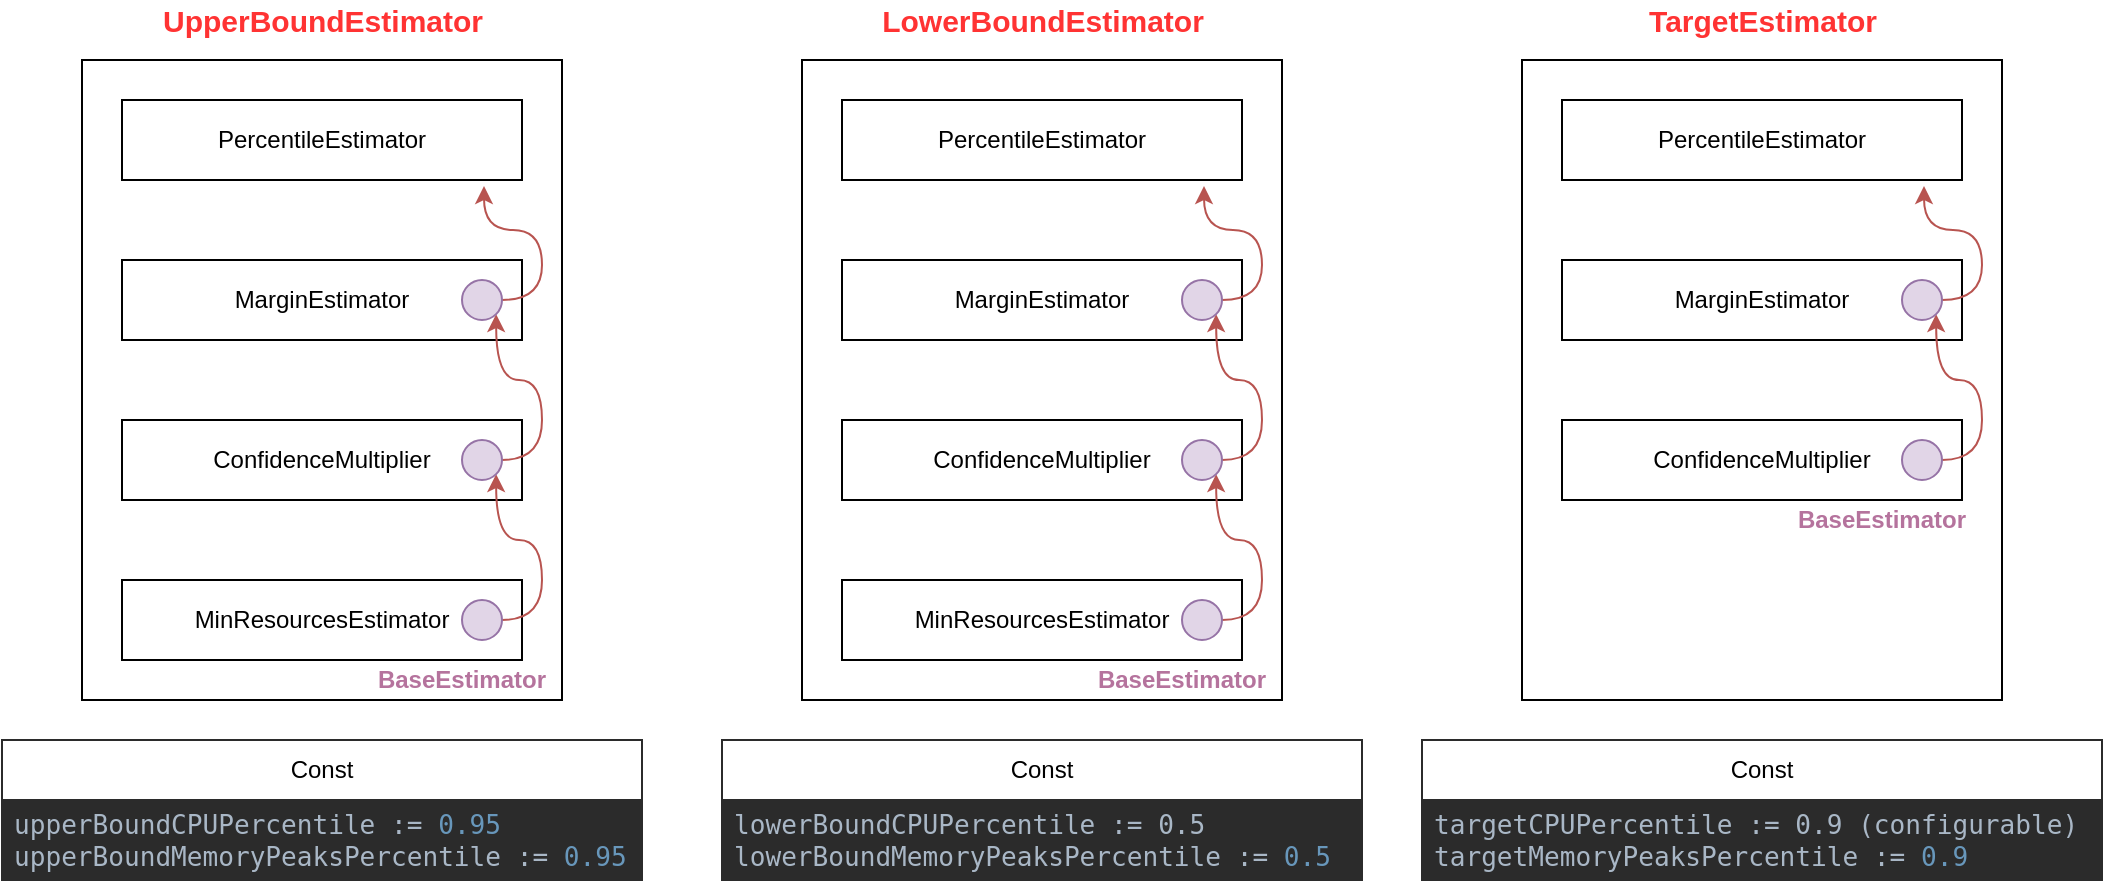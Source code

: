 <mxfile version="21.6.8" type="device">
  <diagram name="第 1 页" id="H-BNHK1wO-iDl2HKhUWB">
    <mxGraphModel dx="1026" dy="743" grid="1" gridSize="10" guides="1" tooltips="1" connect="1" arrows="1" fold="1" page="1" pageScale="1" pageWidth="827" pageHeight="1169" background="none" math="0" shadow="0">
      <root>
        <mxCell id="0" />
        <mxCell id="1" parent="0" />
        <mxCell id="Ky39L7HR0Ecmta5ytGhC-24" value="" style="rounded=0;whiteSpace=wrap;html=1;" vertex="1" parent="1">
          <mxGeometry x="140" y="60" width="240" height="320" as="geometry" />
        </mxCell>
        <mxCell id="Ky39L7HR0Ecmta5ytGhC-1" value="PercentileEstimator" style="rounded=0;whiteSpace=wrap;html=1;" vertex="1" parent="1">
          <mxGeometry x="160" y="80" width="200" height="40" as="geometry" />
        </mxCell>
        <mxCell id="Ky39L7HR0Ecmta5ytGhC-2" value="MarginEstimator" style="rounded=0;whiteSpace=wrap;html=1;" vertex="1" parent="1">
          <mxGeometry x="160" y="160" width="200" height="40" as="geometry" />
        </mxCell>
        <mxCell id="Ky39L7HR0Ecmta5ytGhC-3" value="ConfidenceMultiplier" style="rounded=0;whiteSpace=wrap;html=1;" vertex="1" parent="1">
          <mxGeometry x="160" y="240" width="200" height="40" as="geometry" />
        </mxCell>
        <mxCell id="Ky39L7HR0Ecmta5ytGhC-4" value="MinResourcesEstimator" style="rounded=0;whiteSpace=wrap;html=1;" vertex="1" parent="1">
          <mxGeometry x="160" y="320" width="200" height="40" as="geometry" />
        </mxCell>
        <mxCell id="Ky39L7HR0Ecmta5ytGhC-12" style="edgeStyle=orthogonalEdgeStyle;orthogonalLoop=1;jettySize=auto;html=1;exitX=1;exitY=0.5;exitDx=0;exitDy=0;entryX=1;entryY=1;entryDx=0;entryDy=0;curved=1;fillColor=#f8cecc;strokeColor=#b85450;" edge="1" parent="1" source="Ky39L7HR0Ecmta5ytGhC-5" target="Ky39L7HR0Ecmta5ytGhC-6">
          <mxGeometry relative="1" as="geometry" />
        </mxCell>
        <mxCell id="Ky39L7HR0Ecmta5ytGhC-5" value="" style="ellipse;whiteSpace=wrap;html=1;aspect=fixed;fillColor=#e1d5e7;strokeColor=#9673a6;" vertex="1" parent="1">
          <mxGeometry x="330" y="330" width="20" height="20" as="geometry" />
        </mxCell>
        <mxCell id="Ky39L7HR0Ecmta5ytGhC-14" style="edgeStyle=orthogonalEdgeStyle;orthogonalLoop=1;jettySize=auto;html=1;exitX=1;exitY=0.5;exitDx=0;exitDy=0;entryX=1;entryY=1;entryDx=0;entryDy=0;curved=1;fillColor=#f8cecc;strokeColor=#b85450;" edge="1" parent="1" source="Ky39L7HR0Ecmta5ytGhC-6" target="Ky39L7HR0Ecmta5ytGhC-7">
          <mxGeometry relative="1" as="geometry" />
        </mxCell>
        <mxCell id="Ky39L7HR0Ecmta5ytGhC-6" value="" style="ellipse;whiteSpace=wrap;html=1;aspect=fixed;fillColor=#e1d5e7;strokeColor=#9673a6;" vertex="1" parent="1">
          <mxGeometry x="330" y="250" width="20" height="20" as="geometry" />
        </mxCell>
        <mxCell id="Ky39L7HR0Ecmta5ytGhC-15" style="edgeStyle=orthogonalEdgeStyle;orthogonalLoop=1;jettySize=auto;html=1;exitX=1;exitY=0.5;exitDx=0;exitDy=0;entryX=0.905;entryY=1.075;entryDx=0;entryDy=0;entryPerimeter=0;curved=1;fillColor=#f8cecc;strokeColor=#b85450;" edge="1" parent="1" source="Ky39L7HR0Ecmta5ytGhC-7" target="Ky39L7HR0Ecmta5ytGhC-1">
          <mxGeometry relative="1" as="geometry" />
        </mxCell>
        <mxCell id="Ky39L7HR0Ecmta5ytGhC-7" value="" style="ellipse;whiteSpace=wrap;html=1;aspect=fixed;fillColor=#e1d5e7;strokeColor=#9673a6;" vertex="1" parent="1">
          <mxGeometry x="330" y="170" width="20" height="20" as="geometry" />
        </mxCell>
        <mxCell id="Ky39L7HR0Ecmta5ytGhC-8" value="BaseEstimator" style="text;html=1;strokeColor=none;fillColor=none;align=center;verticalAlign=middle;whiteSpace=wrap;rounded=0;fontStyle=1;fontColor=#B5739D;" vertex="1" parent="1">
          <mxGeometry x="280" y="360" width="100" height="20" as="geometry" />
        </mxCell>
        <mxCell id="Ky39L7HR0Ecmta5ytGhC-16" value="Const" style="swimlane;fontStyle=0;childLayout=stackLayout;horizontal=1;startSize=30;horizontalStack=0;resizeParent=1;resizeParentMax=0;resizeLast=0;collapsible=1;marginBottom=0;whiteSpace=wrap;html=1;strokeColor=#2b2b2b;swimlaneFillColor=none;rounded=0;" vertex="1" parent="1">
          <mxGeometry x="100" y="400" width="320" height="70" as="geometry">
            <mxRectangle x="400" y="30" width="70" height="30" as="alternateBounds" />
          </mxGeometry>
        </mxCell>
        <mxCell id="Ky39L7HR0Ecmta5ytGhC-18" value="&lt;div style=&quot;background-color: rgb(43, 43, 43); color: rgb(169, 183, 198); font-family: &amp;quot;JetBrains Mono&amp;quot;, monospace; font-size: 9.8pt;&quot;&gt;&lt;span style=&quot;font-size: 9.8pt;&quot;&gt;upperBoundCPUPercentile := &lt;/span&gt;&lt;span style=&quot;font-size: 9.8pt; color: rgb(104, 151, 187);&quot;&gt;0.95&lt;/span&gt;&lt;/div&gt;&lt;div style=&quot;background-color: rgb(43, 43, 43); color: rgb(169, 183, 198); font-family: &amp;quot;JetBrains Mono&amp;quot;, monospace; font-size: 9.8pt;&quot;&gt;upperBoundMemoryPeaksPercentile := &lt;span style=&quot;color:#6897bb;&quot;&gt;0.95&lt;/span&gt;&lt;/div&gt;" style="text;strokeColor=none;fillColor=#2B2B2B;align=left;verticalAlign=middle;spacingLeft=4;spacingRight=4;overflow=hidden;points=[[0,0.5],[1,0.5]];portConstraint=eastwest;rotatable=0;whiteSpace=wrap;html=1;gradientColor=none;" vertex="1" parent="Ky39L7HR0Ecmta5ytGhC-16">
          <mxGeometry y="30" width="320" height="40" as="geometry" />
        </mxCell>
        <mxCell id="Ky39L7HR0Ecmta5ytGhC-25" value="UpperBoundEstimator" style="text;html=1;strokeColor=none;fillColor=none;align=center;verticalAlign=middle;whiteSpace=wrap;rounded=0;fontStyle=1;fontColor=#FF3333;fontSize=15;" vertex="1" parent="1">
          <mxGeometry x="172.5" y="30" width="175" height="20" as="geometry" />
        </mxCell>
        <mxCell id="Ky39L7HR0Ecmta5ytGhC-26" value="" style="rounded=0;whiteSpace=wrap;html=1;" vertex="1" parent="1">
          <mxGeometry x="500" y="60" width="240" height="320" as="geometry" />
        </mxCell>
        <mxCell id="Ky39L7HR0Ecmta5ytGhC-27" value="PercentileEstimator" style="rounded=0;whiteSpace=wrap;html=1;" vertex="1" parent="1">
          <mxGeometry x="520" y="80" width="200" height="40" as="geometry" />
        </mxCell>
        <mxCell id="Ky39L7HR0Ecmta5ytGhC-28" value="MarginEstimator" style="rounded=0;whiteSpace=wrap;html=1;" vertex="1" parent="1">
          <mxGeometry x="520" y="160" width="200" height="40" as="geometry" />
        </mxCell>
        <mxCell id="Ky39L7HR0Ecmta5ytGhC-29" value="ConfidenceMultiplier" style="rounded=0;whiteSpace=wrap;html=1;" vertex="1" parent="1">
          <mxGeometry x="520" y="240" width="200" height="40" as="geometry" />
        </mxCell>
        <mxCell id="Ky39L7HR0Ecmta5ytGhC-30" value="MinResourcesEstimator" style="rounded=0;whiteSpace=wrap;html=1;" vertex="1" parent="1">
          <mxGeometry x="520" y="320" width="200" height="40" as="geometry" />
        </mxCell>
        <mxCell id="Ky39L7HR0Ecmta5ytGhC-31" style="edgeStyle=orthogonalEdgeStyle;orthogonalLoop=1;jettySize=auto;html=1;exitX=1;exitY=0.5;exitDx=0;exitDy=0;entryX=1;entryY=1;entryDx=0;entryDy=0;curved=1;fillColor=#f8cecc;strokeColor=#b85450;" edge="1" parent="1" source="Ky39L7HR0Ecmta5ytGhC-32" target="Ky39L7HR0Ecmta5ytGhC-34">
          <mxGeometry relative="1" as="geometry" />
        </mxCell>
        <mxCell id="Ky39L7HR0Ecmta5ytGhC-32" value="" style="ellipse;whiteSpace=wrap;html=1;aspect=fixed;fillColor=#e1d5e7;strokeColor=#9673a6;" vertex="1" parent="1">
          <mxGeometry x="690" y="330" width="20" height="20" as="geometry" />
        </mxCell>
        <mxCell id="Ky39L7HR0Ecmta5ytGhC-33" style="edgeStyle=orthogonalEdgeStyle;orthogonalLoop=1;jettySize=auto;html=1;exitX=1;exitY=0.5;exitDx=0;exitDy=0;entryX=1;entryY=1;entryDx=0;entryDy=0;curved=1;fillColor=#f8cecc;strokeColor=#b85450;" edge="1" parent="1" source="Ky39L7HR0Ecmta5ytGhC-34" target="Ky39L7HR0Ecmta5ytGhC-36">
          <mxGeometry relative="1" as="geometry" />
        </mxCell>
        <mxCell id="Ky39L7HR0Ecmta5ytGhC-34" value="" style="ellipse;whiteSpace=wrap;html=1;aspect=fixed;fillColor=#e1d5e7;strokeColor=#9673a6;" vertex="1" parent="1">
          <mxGeometry x="690" y="250" width="20" height="20" as="geometry" />
        </mxCell>
        <mxCell id="Ky39L7HR0Ecmta5ytGhC-35" style="edgeStyle=orthogonalEdgeStyle;orthogonalLoop=1;jettySize=auto;html=1;exitX=1;exitY=0.5;exitDx=0;exitDy=0;entryX=0.905;entryY=1.075;entryDx=0;entryDy=0;entryPerimeter=0;curved=1;fillColor=#f8cecc;strokeColor=#b85450;" edge="1" parent="1" source="Ky39L7HR0Ecmta5ytGhC-36" target="Ky39L7HR0Ecmta5ytGhC-27">
          <mxGeometry relative="1" as="geometry" />
        </mxCell>
        <mxCell id="Ky39L7HR0Ecmta5ytGhC-36" value="" style="ellipse;whiteSpace=wrap;html=1;aspect=fixed;fillColor=#e1d5e7;strokeColor=#9673a6;" vertex="1" parent="1">
          <mxGeometry x="690" y="170" width="20" height="20" as="geometry" />
        </mxCell>
        <mxCell id="Ky39L7HR0Ecmta5ytGhC-37" value="BaseEstimator" style="text;html=1;strokeColor=none;fillColor=none;align=center;verticalAlign=middle;whiteSpace=wrap;rounded=0;fontStyle=1;fontColor=#B5739D;" vertex="1" parent="1">
          <mxGeometry x="640" y="360" width="100" height="20" as="geometry" />
        </mxCell>
        <mxCell id="Ky39L7HR0Ecmta5ytGhC-38" value="Const" style="swimlane;fontStyle=0;childLayout=stackLayout;horizontal=1;startSize=30;horizontalStack=0;resizeParent=1;resizeParentMax=0;resizeLast=0;collapsible=1;marginBottom=0;whiteSpace=wrap;html=1;strokeColor=#2b2b2b;swimlaneFillColor=none;rounded=0;" vertex="1" parent="1">
          <mxGeometry x="460" y="400" width="320" height="70" as="geometry">
            <mxRectangle x="400" y="30" width="70" height="30" as="alternateBounds" />
          </mxGeometry>
        </mxCell>
        <mxCell id="Ky39L7HR0Ecmta5ytGhC-39" value="&lt;div style=&quot;background-color: rgb(43, 43, 43); color: rgb(169, 183, 198); font-family: &amp;quot;JetBrains Mono&amp;quot;, monospace; font-size: 9.8pt;&quot;&gt;&lt;span style=&quot;font-size: 9.8pt;&quot;&gt;lowerBoundCPUPercentile := 0.5&lt;/span&gt;&lt;/div&gt;&lt;div style=&quot;background-color: rgb(43, 43, 43); color: rgb(169, 183, 198); font-family: &amp;quot;JetBrains Mono&amp;quot;, monospace; font-size: 9.8pt;&quot;&gt;lowerBoundMemoryPeaksPercentile := &lt;span style=&quot;color:#6897bb;&quot;&gt;0.5&lt;/span&gt;&lt;br&gt;&lt;/div&gt;" style="text;strokeColor=none;fillColor=#2B2B2B;align=left;verticalAlign=middle;spacingLeft=4;spacingRight=4;overflow=hidden;points=[[0,0.5],[1,0.5]];portConstraint=eastwest;rotatable=0;whiteSpace=wrap;html=1;gradientColor=none;" vertex="1" parent="Ky39L7HR0Ecmta5ytGhC-38">
          <mxGeometry y="30" width="320" height="40" as="geometry" />
        </mxCell>
        <mxCell id="Ky39L7HR0Ecmta5ytGhC-40" value="LowerBoundEstimator" style="text;html=1;strokeColor=none;fillColor=none;align=center;verticalAlign=middle;whiteSpace=wrap;rounded=0;fontStyle=1;fontColor=#FF3333;fontSize=15;" vertex="1" parent="1">
          <mxGeometry x="532.5" y="30" width="175" height="20" as="geometry" />
        </mxCell>
        <mxCell id="Ky39L7HR0Ecmta5ytGhC-42" value="" style="rounded=0;whiteSpace=wrap;html=1;" vertex="1" parent="1">
          <mxGeometry x="860" y="60" width="240" height="320" as="geometry" />
        </mxCell>
        <mxCell id="Ky39L7HR0Ecmta5ytGhC-43" value="PercentileEstimator" style="rounded=0;whiteSpace=wrap;html=1;" vertex="1" parent="1">
          <mxGeometry x="880" y="80" width="200" height="40" as="geometry" />
        </mxCell>
        <mxCell id="Ky39L7HR0Ecmta5ytGhC-44" value="MarginEstimator" style="rounded=0;whiteSpace=wrap;html=1;" vertex="1" parent="1">
          <mxGeometry x="880" y="160" width="200" height="40" as="geometry" />
        </mxCell>
        <mxCell id="Ky39L7HR0Ecmta5ytGhC-45" value="ConfidenceMultiplier" style="rounded=0;whiteSpace=wrap;html=1;" vertex="1" parent="1">
          <mxGeometry x="880" y="240" width="200" height="40" as="geometry" />
        </mxCell>
        <mxCell id="Ky39L7HR0Ecmta5ytGhC-49" style="edgeStyle=orthogonalEdgeStyle;orthogonalLoop=1;jettySize=auto;html=1;exitX=1;exitY=0.5;exitDx=0;exitDy=0;entryX=1;entryY=1;entryDx=0;entryDy=0;curved=1;fillColor=#f8cecc;strokeColor=#b85450;" edge="1" parent="1" source="Ky39L7HR0Ecmta5ytGhC-50" target="Ky39L7HR0Ecmta5ytGhC-52">
          <mxGeometry relative="1" as="geometry" />
        </mxCell>
        <mxCell id="Ky39L7HR0Ecmta5ytGhC-50" value="" style="ellipse;whiteSpace=wrap;html=1;aspect=fixed;fillColor=#e1d5e7;strokeColor=#9673a6;" vertex="1" parent="1">
          <mxGeometry x="1050" y="250" width="20" height="20" as="geometry" />
        </mxCell>
        <mxCell id="Ky39L7HR0Ecmta5ytGhC-51" style="edgeStyle=orthogonalEdgeStyle;orthogonalLoop=1;jettySize=auto;html=1;exitX=1;exitY=0.5;exitDx=0;exitDy=0;entryX=0.905;entryY=1.075;entryDx=0;entryDy=0;entryPerimeter=0;curved=1;fillColor=#f8cecc;strokeColor=#b85450;" edge="1" parent="1" source="Ky39L7HR0Ecmta5ytGhC-52" target="Ky39L7HR0Ecmta5ytGhC-43">
          <mxGeometry relative="1" as="geometry" />
        </mxCell>
        <mxCell id="Ky39L7HR0Ecmta5ytGhC-52" value="" style="ellipse;whiteSpace=wrap;html=1;aspect=fixed;fillColor=#e1d5e7;strokeColor=#9673a6;" vertex="1" parent="1">
          <mxGeometry x="1050" y="170" width="20" height="20" as="geometry" />
        </mxCell>
        <mxCell id="Ky39L7HR0Ecmta5ytGhC-53" value="BaseEstimator" style="text;html=1;strokeColor=none;fillColor=none;align=center;verticalAlign=middle;whiteSpace=wrap;rounded=0;fontStyle=1;fontColor=#B5739D;" vertex="1" parent="1">
          <mxGeometry x="990" y="280" width="100" height="20" as="geometry" />
        </mxCell>
        <mxCell id="Ky39L7HR0Ecmta5ytGhC-54" value="Const" style="swimlane;fontStyle=0;childLayout=stackLayout;horizontal=1;startSize=30;horizontalStack=0;resizeParent=1;resizeParentMax=0;resizeLast=0;collapsible=1;marginBottom=0;whiteSpace=wrap;html=1;strokeColor=#2b2b2b;swimlaneFillColor=none;rounded=0;" vertex="1" parent="1">
          <mxGeometry x="810" y="400" width="340" height="70" as="geometry">
            <mxRectangle x="400" y="30" width="70" height="30" as="alternateBounds" />
          </mxGeometry>
        </mxCell>
        <mxCell id="Ky39L7HR0Ecmta5ytGhC-55" value="&lt;div style=&quot;background-color: rgb(43, 43, 43); color: rgb(169, 183, 198); font-family: &amp;quot;JetBrains Mono&amp;quot;, monospace; font-size: 9.8pt;&quot;&gt;targetCPUPercentile := 0.9 (configurable)&lt;/div&gt;&lt;div style=&quot;background-color: rgb(43, 43, 43); color: rgb(169, 183, 198); font-family: &amp;quot;JetBrains Mono&amp;quot;, monospace; font-size: 9.8pt;&quot;&gt;targetMemoryPeaksPercentile := &lt;span style=&quot;color:#6897bb;&quot;&gt;0.9&lt;/span&gt;&lt;br&gt;&lt;/div&gt;" style="text;strokeColor=none;fillColor=#2B2B2B;align=left;verticalAlign=middle;spacingLeft=4;spacingRight=4;overflow=hidden;points=[[0,0.5],[1,0.5]];portConstraint=eastwest;rotatable=0;whiteSpace=wrap;html=1;gradientColor=none;" vertex="1" parent="Ky39L7HR0Ecmta5ytGhC-54">
          <mxGeometry y="30" width="340" height="40" as="geometry" />
        </mxCell>
        <mxCell id="Ky39L7HR0Ecmta5ytGhC-56" value="TargetEstimator" style="text;html=1;strokeColor=none;fillColor=none;align=center;verticalAlign=middle;whiteSpace=wrap;rounded=0;fontStyle=1;fontColor=#FF3333;fontSize=15;" vertex="1" parent="1">
          <mxGeometry x="892.5" y="30" width="175" height="20" as="geometry" />
        </mxCell>
      </root>
    </mxGraphModel>
  </diagram>
</mxfile>
